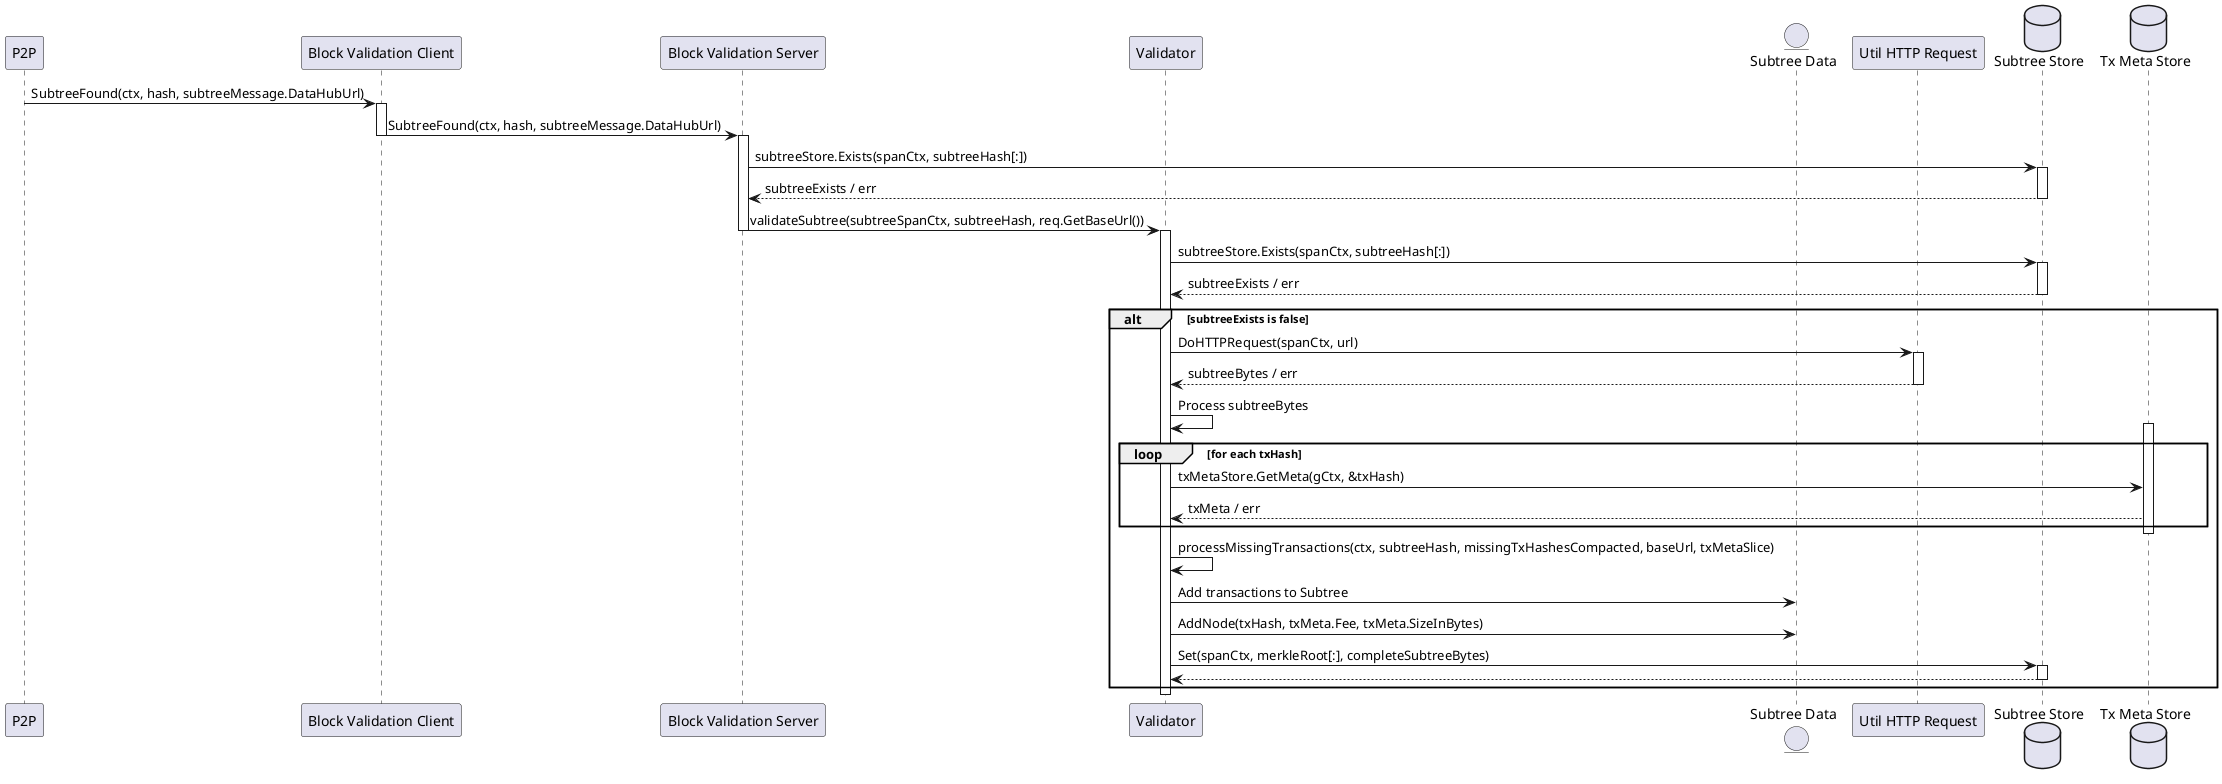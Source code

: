 @startuml
participant "P2P" as P2P
participant "Block Validation Client" as BVC
participant "Block Validation Server" as BVS
participant "Validator" as ValidateSubtree
entity "Subtree Data" as SubtreeData
participant "Util HTTP Request" as Util
database "Subtree Store" as SubtreeStore
database "Tx Meta Store" as TxMetaStore

P2P -> BVC: SubtreeFound(ctx, hash, subtreeMessage.DataHubUrl)
activate BVC
BVC -> BVS: SubtreeFound(ctx, hash, subtreeMessage.DataHubUrl)
deactivate BVC
activate BVS

BVS -> SubtreeStore: subtreeStore.Exists(spanCtx, subtreeHash[:])
activate SubtreeStore
SubtreeStore --> BVS: subtreeExists / err
deactivate SubtreeStore

BVS -> ValidateSubtree: validateSubtree(subtreeSpanCtx, subtreeHash, req.GetBaseUrl())
deactivate BVS

' Existing Sequence
activate ValidateSubtree

ValidateSubtree -> SubtreeStore: subtreeStore.Exists(spanCtx, subtreeHash[:])
activate SubtreeStore
SubtreeStore --> ValidateSubtree: subtreeExists / err
deactivate SubtreeStore

alt subtreeExists is false
    ValidateSubtree -> Util: DoHTTPRequest(spanCtx, url)
    activate Util
    Util --> ValidateSubtree: subtreeBytes / err
    deactivate Util

    ValidateSubtree -> ValidateSubtree: Process subtreeBytes
    activate TxMetaStore
    loop for each txHash
       ValidateSubtree -> TxMetaStore: txMetaStore.GetMeta(gCtx, &txHash)
        TxMetaStore --> ValidateSubtree: txMeta / err
    end
    deactivate TxMetaStore

    ValidateSubtree -> ValidateSubtree: processMissingTransactions(ctx, subtreeHash, missingTxHashesCompacted, baseUrl, txMetaSlice)

    ValidateSubtree -> SubtreeData: Add transactions to Subtree

    ValidateSubtree -> SubtreeData: AddNode(txHash, txMeta.Fee, txMeta.SizeInBytes)

    ValidateSubtree -> SubtreeStore: Set(spanCtx, merkleRoot[:], completeSubtreeBytes)
    activate SubtreeStore
    SubtreeStore --> ValidateSubtree
    deactivate SubtreeStore
end

deactivate ValidateSubtree
@enduml
